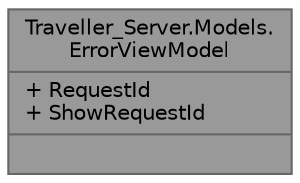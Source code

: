 digraph "Traveller_Server.Models.ErrorViewModel"
{
 // LATEX_PDF_SIZE
  bgcolor="transparent";
  edge [fontname=Helvetica,fontsize=10,labelfontname=Helvetica,labelfontsize=10];
  node [fontname=Helvetica,fontsize=10,shape=box,height=0.2,width=0.4];
  Node1 [shape=record,label="{Traveller_Server.Models.\lErrorViewModel\n|+ RequestId\l+ ShowRequestId\l|}",height=0.2,width=0.4,color="gray40", fillcolor="grey60", style="filled", fontcolor="black",tooltip=" "];
}
